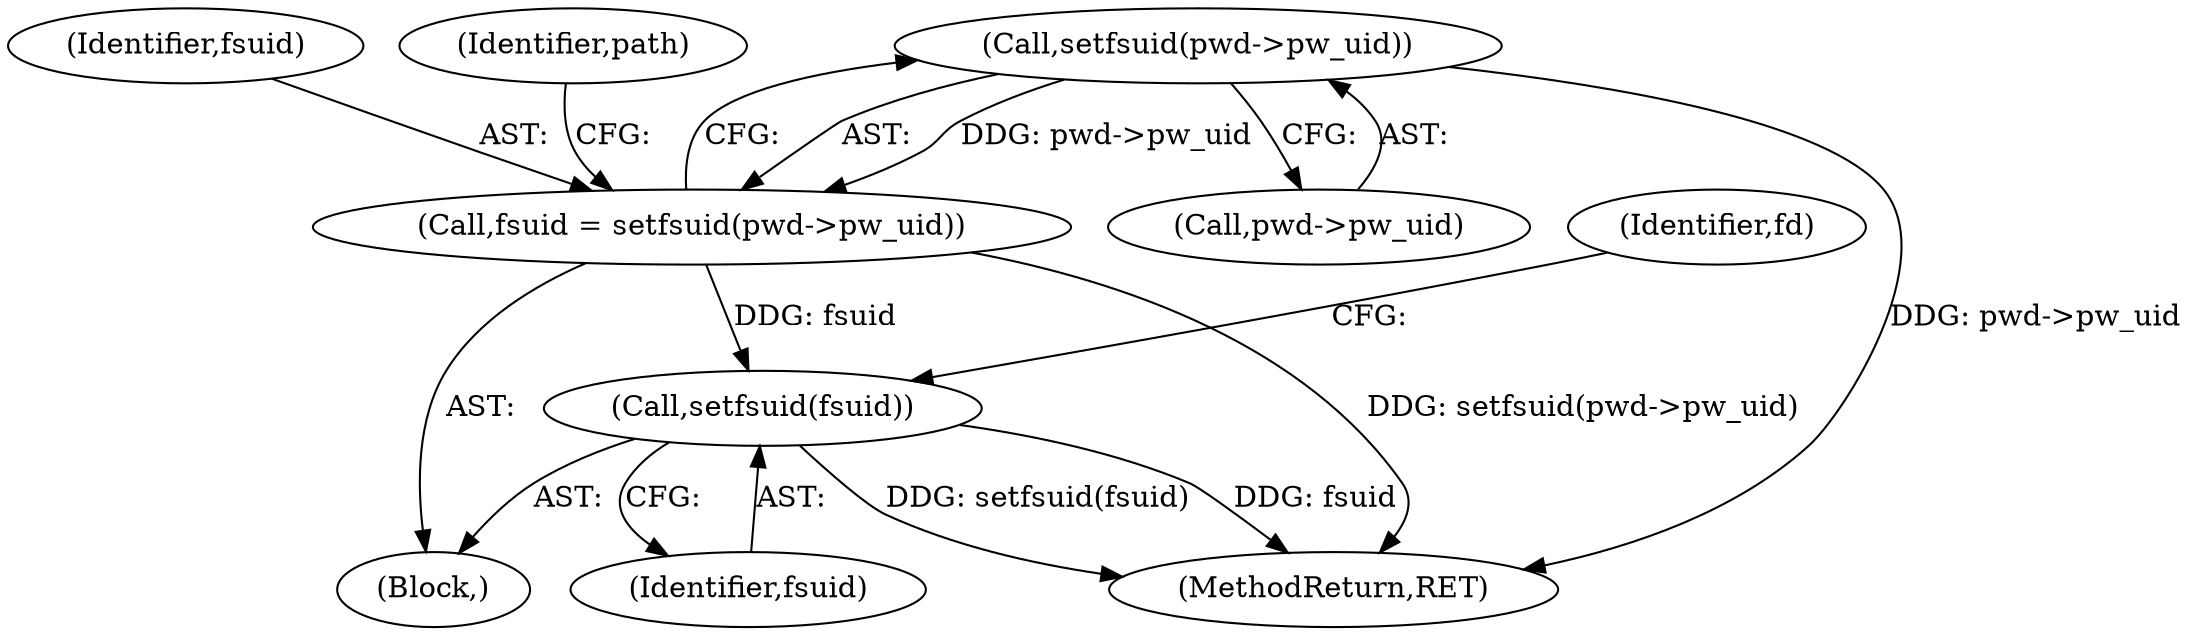 digraph "0_altlinux_843807a3a90f52e7538be756616510730a24739a@pointer" {
"1000175" [label="(Call,setfsuid(pwd->pw_uid))"];
"1000173" [label="(Call,fsuid = setfsuid(pwd->pw_uid))"];
"1000212" [label="(Call,setfsuid(fsuid))"];
"1000213" [label="(Identifier,fsuid)"];
"1000173" [label="(Call,fsuid = setfsuid(pwd->pw_uid))"];
"1000175" [label="(Call,setfsuid(pwd->pw_uid))"];
"1000216" [label="(Identifier,fd)"];
"1000174" [label="(Identifier,fsuid)"];
"1000176" [label="(Call,pwd->pw_uid)"];
"1000212" [label="(Call,setfsuid(fsuid))"];
"1000363" [label="(MethodReturn,RET)"];
"1000112" [label="(Block,)"];
"1000182" [label="(Identifier,path)"];
"1000175" -> "1000173"  [label="AST: "];
"1000175" -> "1000176"  [label="CFG: "];
"1000176" -> "1000175"  [label="AST: "];
"1000173" -> "1000175"  [label="CFG: "];
"1000175" -> "1000363"  [label="DDG: pwd->pw_uid"];
"1000175" -> "1000173"  [label="DDG: pwd->pw_uid"];
"1000173" -> "1000112"  [label="AST: "];
"1000174" -> "1000173"  [label="AST: "];
"1000182" -> "1000173"  [label="CFG: "];
"1000173" -> "1000363"  [label="DDG: setfsuid(pwd->pw_uid)"];
"1000173" -> "1000212"  [label="DDG: fsuid"];
"1000212" -> "1000112"  [label="AST: "];
"1000212" -> "1000213"  [label="CFG: "];
"1000213" -> "1000212"  [label="AST: "];
"1000216" -> "1000212"  [label="CFG: "];
"1000212" -> "1000363"  [label="DDG: setfsuid(fsuid)"];
"1000212" -> "1000363"  [label="DDG: fsuid"];
}
